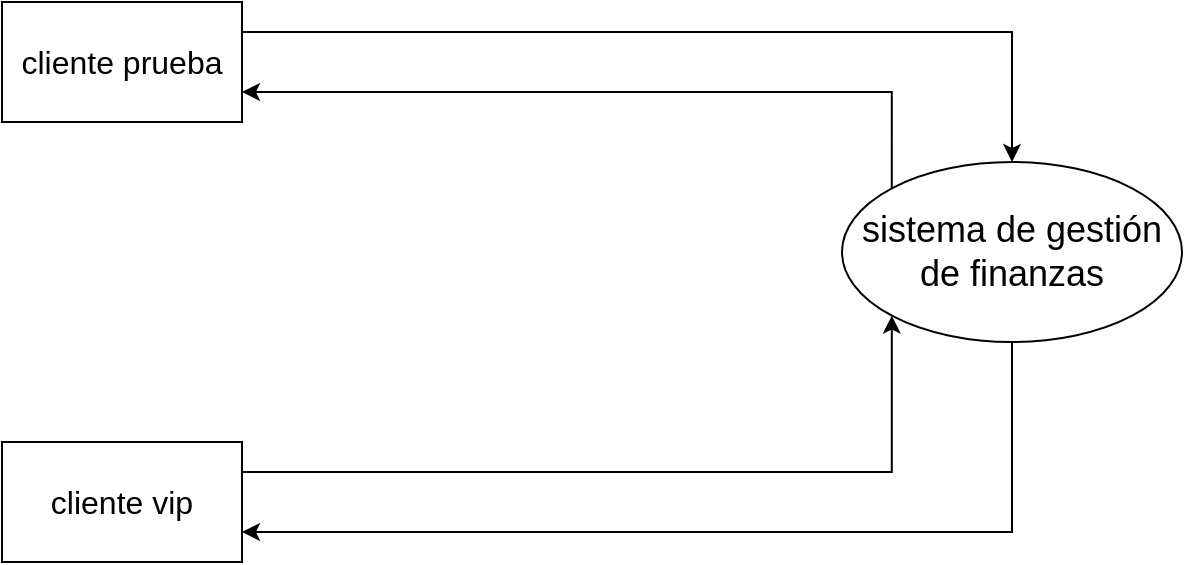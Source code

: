 <mxfile version="21.6.2" type="device" pages="8">
  <diagram name="Contextual" id="6aO5ShzmFqdWV1iut-u1">
    <mxGraphModel dx="1434" dy="796" grid="1" gridSize="10" guides="1" tooltips="1" connect="1" arrows="1" fold="1" page="1" pageScale="1" pageWidth="827" pageHeight="1169" math="0" shadow="0">
      <root>
        <mxCell id="0" />
        <mxCell id="1" parent="0" />
        <mxCell id="M2PHLK7hKL54nKBnCm3j-1" style="edgeStyle=orthogonalEdgeStyle;rounded=0;orthogonalLoop=1;jettySize=auto;html=1;exitX=1;exitY=0.25;exitDx=0;exitDy=0;entryX=0.5;entryY=0;entryDx=0;entryDy=0;" parent="1" source="I9NvBTg1W4nktKlsJl53-1" target="I9NvBTg1W4nktKlsJl53-3" edge="1">
          <mxGeometry relative="1" as="geometry" />
        </mxCell>
        <mxCell id="I9NvBTg1W4nktKlsJl53-1" value="&lt;font size=&quot;3&quot;&gt;cliente prueba&lt;/font&gt;" style="rounded=0;whiteSpace=wrap;html=1;" parent="1" vertex="1">
          <mxGeometry x="40" y="90" width="120" height="60" as="geometry" />
        </mxCell>
        <mxCell id="M2PHLK7hKL54nKBnCm3j-3" style="edgeStyle=orthogonalEdgeStyle;rounded=0;orthogonalLoop=1;jettySize=auto;html=1;exitX=1;exitY=0.25;exitDx=0;exitDy=0;entryX=0;entryY=1;entryDx=0;entryDy=0;" parent="1" source="I9NvBTg1W4nktKlsJl53-2" target="I9NvBTg1W4nktKlsJl53-3" edge="1">
          <mxGeometry relative="1" as="geometry" />
        </mxCell>
        <mxCell id="I9NvBTg1W4nktKlsJl53-2" value="&lt;font size=&quot;3&quot;&gt;cliente vip&lt;/font&gt;" style="rounded=0;whiteSpace=wrap;html=1;" parent="1" vertex="1">
          <mxGeometry x="40" y="310" width="120" height="60" as="geometry" />
        </mxCell>
        <mxCell id="M2PHLK7hKL54nKBnCm3j-2" style="edgeStyle=orthogonalEdgeStyle;rounded=0;orthogonalLoop=1;jettySize=auto;html=1;exitX=0;exitY=0;exitDx=0;exitDy=0;entryX=1;entryY=0.75;entryDx=0;entryDy=0;" parent="1" source="I9NvBTg1W4nktKlsJl53-3" target="I9NvBTg1W4nktKlsJl53-1" edge="1">
          <mxGeometry relative="1" as="geometry">
            <Array as="points">
              <mxPoint x="485" y="135" />
            </Array>
          </mxGeometry>
        </mxCell>
        <mxCell id="I9NvBTg1W4nktKlsJl53-3" value="&lt;font style=&quot;font-size: 18px;&quot;&gt;sistema de gestión de finanzas&lt;/font&gt;" style="ellipse;whiteSpace=wrap;html=1;" parent="1" vertex="1">
          <mxGeometry x="460" y="170" width="170" height="90" as="geometry" />
        </mxCell>
        <mxCell id="I9NvBTg1W4nktKlsJl53-8" value="" style="endArrow=classic;html=1;rounded=0;exitX=0.5;exitY=1;exitDx=0;exitDy=0;entryX=1;entryY=0.75;entryDx=0;entryDy=0;" parent="1" source="I9NvBTg1W4nktKlsJl53-3" target="I9NvBTg1W4nktKlsJl53-2" edge="1">
          <mxGeometry width="50" height="50" relative="1" as="geometry">
            <mxPoint x="390" y="280" as="sourcePoint" />
            <mxPoint x="440" y="230" as="targetPoint" />
            <Array as="points">
              <mxPoint x="545" y="355" />
            </Array>
          </mxGeometry>
        </mxCell>
      </root>
    </mxGraphModel>
  </diagram>
  <diagram id="VyD5dL4a6C2Ei7q94EtZ" name="Nivel 0">
    <mxGraphModel dx="554" dy="328" grid="1" gridSize="10" guides="1" tooltips="1" connect="1" arrows="1" fold="1" page="1" pageScale="1" pageWidth="827" pageHeight="1169" math="0" shadow="0">
      <root>
        <mxCell id="0" />
        <mxCell id="1" parent="0" />
        <mxCell id="sbckC71rCuAO_DGWFnI9-1" style="edgeStyle=orthogonalEdgeStyle;rounded=0;orthogonalLoop=1;jettySize=auto;html=1;exitX=1;exitY=0.75;exitDx=0;exitDy=0;entryX=0;entryY=0.4;entryDx=0;entryDy=0;entryPerimeter=0;" parent="1" source="sbckC71rCuAO_DGWFnI9-2" target="sbckC71rCuAO_DGWFnI9-7" edge="1">
          <mxGeometry relative="1" as="geometry" />
        </mxCell>
        <mxCell id="sbckC71rCuAO_DGWFnI9-2" value="&lt;font style=&quot;font-size: 18px;&quot;&gt;Cliente Prueba&lt;/font&gt;" style="rounded=0;whiteSpace=wrap;html=1;" parent="1" vertex="1">
          <mxGeometry x="10" y="300" width="120" height="50" as="geometry" />
        </mxCell>
        <mxCell id="sbckC71rCuAO_DGWFnI9-3" style="edgeStyle=orthogonalEdgeStyle;rounded=0;orthogonalLoop=1;jettySize=auto;html=1;exitX=1;exitY=0.25;exitDx=0;exitDy=0;entryX=0;entryY=0.75;entryDx=0;entryDy=0;" parent="1" source="sbckC71rCuAO_DGWFnI9-4" target="sbckC71rCuAO_DGWFnI9-7" edge="1">
          <mxGeometry relative="1" as="geometry" />
        </mxCell>
        <mxCell id="sbckC71rCuAO_DGWFnI9-4" value="&lt;font style=&quot;font-size: 18px;&quot;&gt;Cliente Vip&lt;/font&gt;" style="rounded=0;whiteSpace=wrap;html=1;" parent="1" vertex="1">
          <mxGeometry x="10" y="670" width="120" height="40" as="geometry" />
        </mxCell>
        <mxCell id="sbckC71rCuAO_DGWFnI9-5" style="edgeStyle=orthogonalEdgeStyle;rounded=0;orthogonalLoop=1;jettySize=auto;html=1;exitX=0.75;exitY=1;exitDx=0;exitDy=0;" parent="1" source="sbckC71rCuAO_DGWFnI9-7" target="sbckC71rCuAO_DGWFnI9-10" edge="1">
          <mxGeometry relative="1" as="geometry" />
        </mxCell>
        <mxCell id="sbckC71rCuAO_DGWFnI9-6" style="edgeStyle=orthogonalEdgeStyle;rounded=0;orthogonalLoop=1;jettySize=auto;html=1;exitX=0.75;exitY=0;exitDx=0;exitDy=0;entryX=0.25;entryY=1;entryDx=0;entryDy=0;" parent="1" source="sbckC71rCuAO_DGWFnI9-7" target="sbckC71rCuAO_DGWFnI9-14" edge="1">
          <mxGeometry relative="1" as="geometry" />
        </mxCell>
        <mxCell id="sbckC71rCuAO_DGWFnI9-7" value="&lt;font style=&quot;font-size: 18px;&quot;&gt;1&lt;br&gt;Autenticacion&lt;/font&gt;" style="rounded=0;whiteSpace=wrap;html=1;" parent="1" vertex="1">
          <mxGeometry x="250" y="450" width="120" height="60" as="geometry" />
        </mxCell>
        <mxCell id="sbckC71rCuAO_DGWFnI9-8" value="Sistema de Gestion de Financia" style="swimlane;startSize=30;" parent="1" vertex="1">
          <mxGeometry x="220" y="200" width="580" height="580" as="geometry">
            <mxRectangle x="350" y="160" width="50" height="40" as="alternateBounds" />
          </mxGeometry>
        </mxCell>
        <mxCell id="HRp_05Nc40DNu4CVA_v0-3" style="edgeStyle=orthogonalEdgeStyle;rounded=0;orthogonalLoop=1;jettySize=auto;html=1;exitX=1;exitY=0.75;exitDx=0;exitDy=0;" edge="1" parent="sbckC71rCuAO_DGWFnI9-8" source="sbckC71rCuAO_DGWFnI9-10" target="Rzi84KlQj-G5zJfnIoEj-3">
          <mxGeometry relative="1" as="geometry" />
        </mxCell>
        <mxCell id="sbckC71rCuAO_DGWFnI9-10" value="&lt;font size=&quot;3&quot;&gt;3&lt;br&gt;Menu Vip&lt;/font&gt;" style="rounded=0;whiteSpace=wrap;html=1;" parent="sbckC71rCuAO_DGWFnI9-8" vertex="1">
          <mxGeometry x="80" y="500" width="120" height="50" as="geometry" />
        </mxCell>
        <mxCell id="sbckC71rCuAO_DGWFnI9-11" value="&lt;font size=&quot;3&quot;&gt;5&lt;br&gt;Informes Financiero Prueba&lt;/font&gt;" style="rounded=0;whiteSpace=wrap;html=1;" parent="sbckC71rCuAO_DGWFnI9-8" vertex="1">
          <mxGeometry x="194" y="270" width="156" height="60" as="geometry" />
        </mxCell>
        <mxCell id="sbckC71rCuAO_DGWFnI9-12" value="&lt;font style=&quot;font-size: 18px;&quot;&gt;4&lt;br&gt;Interactuar Con Menu Financias Prueba&lt;/font&gt;" style="rounded=0;whiteSpace=wrap;html=1;" parent="sbckC71rCuAO_DGWFnI9-8" vertex="1">
          <mxGeometry x="344" y="120" width="146" height="80" as="geometry" />
        </mxCell>
        <mxCell id="sbckC71rCuAO_DGWFnI9-14" value="&lt;font size=&quot;3&quot;&gt;2&lt;br&gt;Menu Prueba&lt;br&gt;&lt;/font&gt;" style="rounded=0;whiteSpace=wrap;html=1;" parent="sbckC71rCuAO_DGWFnI9-8" vertex="1">
          <mxGeometry x="80" y="110" width="120" height="40" as="geometry" />
        </mxCell>
        <mxCell id="sbckC71rCuAO_DGWFnI9-15" style="edgeStyle=orthogonalEdgeStyle;rounded=0;orthogonalLoop=1;jettySize=auto;html=1;exitX=1;exitY=0.5;exitDx=0;exitDy=0;" parent="sbckC71rCuAO_DGWFnI9-8" source="sbckC71rCuAO_DGWFnI9-14" target="sbckC71rCuAO_DGWFnI9-12" edge="1">
          <mxGeometry relative="1" as="geometry" />
        </mxCell>
        <mxCell id="Rzi84KlQj-G5zJfnIoEj-1" value="6&lt;br&gt;Interactuar con Menu Financias Vip" style="rounded=0;whiteSpace=wrap;html=1;" vertex="1" parent="sbckC71rCuAO_DGWFnI9-8">
          <mxGeometry x="220" y="400" width="120" height="60" as="geometry" />
        </mxCell>
        <mxCell id="Rzi84KlQj-G5zJfnIoEj-3" value="7&lt;br&gt;Informes Financieros Vip" style="rounded=0;whiteSpace=wrap;html=1;" vertex="1" parent="sbckC71rCuAO_DGWFnI9-8">
          <mxGeometry x="390" y="310" width="120" height="60" as="geometry" />
        </mxCell>
        <mxCell id="HRp_05Nc40DNu4CVA_v0-5" value="" style="endArrow=classic;startArrow=classic;html=1;rounded=0;entryX=0.75;entryY=1;entryDx=0;entryDy=0;" edge="1" parent="sbckC71rCuAO_DGWFnI9-8" target="sbckC71rCuAO_DGWFnI9-14">
          <mxGeometry width="50" height="50" relative="1" as="geometry">
            <mxPoint x="190" y="280" as="sourcePoint" />
            <mxPoint x="360" y="310" as="targetPoint" />
            <Array as="points">
              <mxPoint x="170" y="280" />
            </Array>
          </mxGeometry>
        </mxCell>
        <mxCell id="HRp_05Nc40DNu4CVA_v0-6" value="" style="endArrow=classic;startArrow=classic;html=1;rounded=0;exitX=1;exitY=0.25;exitDx=0;exitDy=0;entryX=0.75;entryY=1;entryDx=0;entryDy=0;" edge="1" parent="sbckC71rCuAO_DGWFnI9-8" source="sbckC71rCuAO_DGWFnI9-10" target="Rzi84KlQj-G5zJfnIoEj-1">
          <mxGeometry width="50" height="50" relative="1" as="geometry">
            <mxPoint x="310" y="390" as="sourcePoint" />
            <mxPoint x="360" y="340" as="targetPoint" />
            <Array as="points">
              <mxPoint x="310" y="513" />
            </Array>
          </mxGeometry>
        </mxCell>
        <mxCell id="sbckC71rCuAO_DGWFnI9-17" style="edgeStyle=orthogonalEdgeStyle;rounded=0;orthogonalLoop=1;jettySize=auto;html=1;exitX=0;exitY=0.25;exitDx=0;exitDy=0;entryX=1;entryY=0.25;entryDx=0;entryDy=0;" parent="1" source="sbckC71rCuAO_DGWFnI9-14" target="sbckC71rCuAO_DGWFnI9-2" edge="1">
          <mxGeometry relative="1" as="geometry">
            <Array as="points">
              <mxPoint x="200" y="350" />
              <mxPoint x="200" y="320" />
            </Array>
          </mxGeometry>
        </mxCell>
      </root>
    </mxGraphModel>
  </diagram>
  <diagram id="vCxZzZcwm7O3eCPD5rMW" name="Nivel 1 Menu Prueba">
    <mxGraphModel dx="592" dy="350" grid="1" gridSize="10" guides="1" tooltips="1" connect="1" arrows="1" fold="1" page="1" pageScale="1" pageWidth="827" pageHeight="1169" math="0" shadow="0">
      <root>
        <mxCell id="0" />
        <mxCell id="1" parent="0" />
        <mxCell id="AH1Nb0Yk1oe5IlmbxKM7-1" style="edgeStyle=orthogonalEdgeStyle;rounded=0;orthogonalLoop=1;jettySize=auto;html=1;exitX=0;exitY=0.25;exitDx=0;exitDy=0;entryX=1.033;entryY=0.65;entryDx=0;entryDy=0;entryPerimeter=0;" parent="1" source="AH1Nb0Yk1oe5IlmbxKM7-2" target="AH1Nb0Yk1oe5IlmbxKM7-8" edge="1">
          <mxGeometry relative="1" as="geometry" />
        </mxCell>
        <mxCell id="AH1Nb0Yk1oe5IlmbxKM7-2" value="Menu Prueba" style="swimlane;whiteSpace=wrap;html=1;startSize=23;" parent="1" vertex="1">
          <mxGeometry x="300" y="170" width="270" height="170" as="geometry" />
        </mxCell>
        <mxCell id="AH1Nb0Yk1oe5IlmbxKM7-3" style="edgeStyle=orthogonalEdgeStyle;rounded=0;orthogonalLoop=1;jettySize=auto;html=1;exitX=1;exitY=0.5;exitDx=0;exitDy=0;entryX=0.328;entryY=0.022;entryDx=0;entryDy=0;entryPerimeter=0;" parent="AH1Nb0Yk1oe5IlmbxKM7-2" source="AH1Nb0Yk1oe5IlmbxKM7-4" target="AH1Nb0Yk1oe5IlmbxKM7-5" edge="1">
          <mxGeometry relative="1" as="geometry" />
        </mxCell>
        <mxCell id="AH1Nb0Yk1oe5IlmbxKM7-4" value="2.1&lt;br&gt;Ingresa tus Financias" style="rounded=0;whiteSpace=wrap;html=1;" parent="AH1Nb0Yk1oe5IlmbxKM7-2" vertex="1">
          <mxGeometry x="10" y="30" width="120" height="40" as="geometry" />
        </mxCell>
        <mxCell id="AH1Nb0Yk1oe5IlmbxKM7-5" value="2.2&lt;br&gt;Ver tus Datos Financieros" style="rounded=0;whiteSpace=wrap;html=1;" parent="AH1Nb0Yk1oe5IlmbxKM7-2" vertex="1">
          <mxGeometry x="100" y="100" width="150" height="40" as="geometry" />
        </mxCell>
        <mxCell id="AH1Nb0Yk1oe5IlmbxKM7-6" style="edgeStyle=orthogonalEdgeStyle;rounded=0;orthogonalLoop=1;jettySize=auto;html=1;exitX=0;exitY=0.5;exitDx=0;exitDy=0;entryX=0;entryY=1;entryDx=0;entryDy=0;" parent="AH1Nb0Yk1oe5IlmbxKM7-2" source="AH1Nb0Yk1oe5IlmbxKM7-2" target="AH1Nb0Yk1oe5IlmbxKM7-4" edge="1">
          <mxGeometry relative="1" as="geometry" />
        </mxCell>
        <mxCell id="AH1Nb0Yk1oe5IlmbxKM7-7" style="edgeStyle=orthogonalEdgeStyle;rounded=0;orthogonalLoop=1;jettySize=auto;html=1;exitX=0.75;exitY=0;exitDx=0;exitDy=0;entryX=0;entryY=0.5;entryDx=0;entryDy=0;" parent="1" source="AH1Nb0Yk1oe5IlmbxKM7-8" target="AH1Nb0Yk1oe5IlmbxKM7-12" edge="1">
          <mxGeometry relative="1" as="geometry" />
        </mxCell>
        <mxCell id="AH1Nb0Yk1oe5IlmbxKM7-8" value="Cliente Prueba" style="rounded=0;whiteSpace=wrap;html=1;" parent="1" vertex="1">
          <mxGeometry x="120" y="200" width="120" height="20" as="geometry" />
        </mxCell>
        <mxCell id="AH1Nb0Yk1oe5IlmbxKM7-11" style="edgeStyle=orthogonalEdgeStyle;rounded=0;orthogonalLoop=1;jettySize=auto;html=1;exitX=0.75;exitY=1;exitDx=0;exitDy=0;entryX=0.159;entryY=-0.013;entryDx=0;entryDy=0;entryPerimeter=0;" parent="1" source="AH1Nb0Yk1oe5IlmbxKM7-12" target="AH1Nb0Yk1oe5IlmbxKM7-2" edge="1">
          <mxGeometry relative="1" as="geometry" />
        </mxCell>
        <mxCell id="AH1Nb0Yk1oe5IlmbxKM7-12" value="1&lt;br&gt;Autenticacion" style="rounded=0;whiteSpace=wrap;html=1;" parent="1" vertex="1">
          <mxGeometry x="250" y="110" width="120" height="30" as="geometry" />
        </mxCell>
        <mxCell id="AH1Nb0Yk1oe5IlmbxKM7-13" value="4&lt;br&gt;Interactuar con Menu Finanzas Prueba" style="rounded=0;whiteSpace=wrap;html=1;" parent="1" vertex="1">
          <mxGeometry x="630" y="170" width="120" height="60" as="geometry" />
        </mxCell>
        <mxCell id="AH1Nb0Yk1oe5IlmbxKM7-14" value="5&lt;br&gt;Informe Financiero Prueba" style="rounded=0;whiteSpace=wrap;html=1;" parent="1" vertex="1">
          <mxGeometry x="620" y="320" width="120" height="60" as="geometry" />
        </mxCell>
        <mxCell id="AH1Nb0Yk1oe5IlmbxKM7-15" style="edgeStyle=orthogonalEdgeStyle;rounded=0;orthogonalLoop=1;jettySize=auto;html=1;exitX=1;exitY=0.75;exitDx=0;exitDy=0;entryX=0.5;entryY=0;entryDx=0;entryDy=0;" parent="1" source="AH1Nb0Yk1oe5IlmbxKM7-5" target="AH1Nb0Yk1oe5IlmbxKM7-14" edge="1">
          <mxGeometry relative="1" as="geometry" />
        </mxCell>
        <mxCell id="AH1Nb0Yk1oe5IlmbxKM7-16" style="edgeStyle=orthogonalEdgeStyle;rounded=0;orthogonalLoop=1;jettySize=auto;html=1;exitX=1;exitY=0.25;exitDx=0;exitDy=0;" parent="1" source="AH1Nb0Yk1oe5IlmbxKM7-4" edge="1">
          <mxGeometry relative="1" as="geometry">
            <mxPoint x="630" y="210" as="targetPoint" />
          </mxGeometry>
        </mxCell>
      </root>
    </mxGraphModel>
  </diagram>
  <diagram id="pYfcgT72z6-pBsgClsF-" name="Nivel 1 Menu Vip">
    <mxGraphModel dx="859" dy="508" grid="1" gridSize="10" guides="1" tooltips="1" connect="1" arrows="1" fold="1" page="1" pageScale="1" pageWidth="827" pageHeight="1169" math="0" shadow="0">
      <root>
        <mxCell id="0" />
        <mxCell id="1" parent="0" />
        <mxCell id="QncermeK1y-TTVHY89n2-3" style="edgeStyle=orthogonalEdgeStyle;rounded=0;orthogonalLoop=1;jettySize=auto;html=1;exitX=0;exitY=0.25;exitDx=0;exitDy=0;entryX=0;entryY=0.5;entryDx=0;entryDy=0;" parent="1" source="QncermeK1y-TTVHY89n2-4" target="QncermeK1y-TTVHY89n2-12" edge="1">
          <mxGeometry relative="1" as="geometry" />
        </mxCell>
        <mxCell id="QncermeK1y-TTVHY89n2-4" value="Cliente Vip" style="rounded=0;whiteSpace=wrap;html=1;" parent="1" vertex="1">
          <mxGeometry x="40" y="610" width="110" height="20" as="geometry" />
        </mxCell>
        <mxCell id="QncermeK1y-TTVHY89n2-5" style="edgeStyle=orthogonalEdgeStyle;rounded=0;orthogonalLoop=1;jettySize=auto;html=1;exitX=0;exitY=0.75;exitDx=0;exitDy=0;" parent="1" source="QncermeK1y-TTVHY89n2-6" edge="1">
          <mxGeometry relative="1" as="geometry">
            <mxPoint x="150" y="620" as="targetPoint" />
          </mxGeometry>
        </mxCell>
        <mxCell id="QncermeK1y-TTVHY89n2-6" value="Menu Vip" style="swimlane;whiteSpace=wrap;html=1;" parent="1" vertex="1">
          <mxGeometry x="190" y="495" width="320" height="180" as="geometry" />
        </mxCell>
        <mxCell id="QncermeK1y-TTVHY89n2-7" value="3.2&lt;br&gt;Ver Datos Financieros AVANZADOS" style="rounded=0;whiteSpace=wrap;html=1;" parent="QncermeK1y-TTVHY89n2-6" vertex="1">
          <mxGeometry x="170" y="110" width="130" height="60" as="geometry" />
        </mxCell>
        <mxCell id="QncermeK1y-TTVHY89n2-8" style="edgeStyle=orthogonalEdgeStyle;rounded=0;orthogonalLoop=1;jettySize=auto;html=1;exitX=1;exitY=0.5;exitDx=0;exitDy=0;entryX=0;entryY=0.25;entryDx=0;entryDy=0;" parent="QncermeK1y-TTVHY89n2-6" source="QncermeK1y-TTVHY89n2-9" target="QncermeK1y-TTVHY89n2-7" edge="1">
          <mxGeometry relative="1" as="geometry" />
        </mxCell>
        <mxCell id="QncermeK1y-TTVHY89n2-9" value="3.1&lt;br&gt;Ingresar tus Datos Financieros mas Detallado" style="rounded=0;whiteSpace=wrap;html=1;" parent="QncermeK1y-TTVHY89n2-6" vertex="1">
          <mxGeometry x="20" y="30" width="120" height="60" as="geometry" />
        </mxCell>
        <mxCell id="QncermeK1y-TTVHY89n2-10" style="edgeStyle=orthogonalEdgeStyle;rounded=0;orthogonalLoop=1;jettySize=auto;html=1;exitX=0;exitY=0.25;exitDx=0;exitDy=0;entryX=0;entryY=0.25;entryDx=0;entryDy=0;" parent="QncermeK1y-TTVHY89n2-6" source="QncermeK1y-TTVHY89n2-6" target="QncermeK1y-TTVHY89n2-9" edge="1">
          <mxGeometry relative="1" as="geometry" />
        </mxCell>
        <mxCell id="QncermeK1y-TTVHY89n2-11" style="edgeStyle=orthogonalEdgeStyle;rounded=0;orthogonalLoop=1;jettySize=auto;html=1;exitX=1;exitY=0.75;exitDx=0;exitDy=0;entryX=0.356;entryY=0.01;entryDx=0;entryDy=0;entryPerimeter=0;" parent="1" source="QncermeK1y-TTVHY89n2-12" target="QncermeK1y-TTVHY89n2-6" edge="1">
          <mxGeometry relative="1" as="geometry" />
        </mxCell>
        <mxCell id="QncermeK1y-TTVHY89n2-12" value="1&lt;br&gt;autenticacion" style="rounded=0;whiteSpace=wrap;html=1;" parent="1" vertex="1">
          <mxGeometry x="130" y="420" width="120" height="30" as="geometry" />
        </mxCell>
        <mxCell id="QncermeK1y-TTVHY89n2-13" value="6&lt;br&gt;interactuar con menu financias vip" style="rounded=0;whiteSpace=wrap;html=1;" parent="1" vertex="1">
          <mxGeometry x="550" y="450" width="110" height="50" as="geometry" />
        </mxCell>
        <mxCell id="QncermeK1y-TTVHY89n2-14" value="7&lt;br&gt;informe financiero vip" style="rounded=0;whiteSpace=wrap;html=1;" parent="1" vertex="1">
          <mxGeometry x="570" y="560" width="100" height="50" as="geometry" />
        </mxCell>
        <mxCell id="QncermeK1y-TTVHY89n2-15" style="edgeStyle=orthogonalEdgeStyle;rounded=0;orthogonalLoop=1;jettySize=auto;html=1;exitX=1;exitY=0.25;exitDx=0;exitDy=0;entryX=0.25;entryY=1;entryDx=0;entryDy=0;" parent="1" source="QncermeK1y-TTVHY89n2-9" target="QncermeK1y-TTVHY89n2-13" edge="1">
          <mxGeometry relative="1" as="geometry" />
        </mxCell>
        <mxCell id="QncermeK1y-TTVHY89n2-16" style="edgeStyle=orthogonalEdgeStyle;rounded=0;orthogonalLoop=1;jettySize=auto;html=1;exitX=1;exitY=0.5;exitDx=0;exitDy=0;entryX=0.5;entryY=1;entryDx=0;entryDy=0;" parent="1" source="QncermeK1y-TTVHY89n2-7" target="QncermeK1y-TTVHY89n2-14" edge="1">
          <mxGeometry relative="1" as="geometry" />
        </mxCell>
      </root>
    </mxGraphModel>
  </diagram>
  <diagram id="hkyPFrBz7w7l2lDFgfLT" name="Nivel 1 Interactuar con Menu Financias Prueba">
    <mxGraphModel dx="859" dy="508" grid="1" gridSize="10" guides="1" tooltips="1" connect="1" arrows="1" fold="1" page="1" pageScale="1" pageWidth="827" pageHeight="1169" math="0" shadow="0">
      <root>
        <mxCell id="0" />
        <mxCell id="1" parent="0" />
        <mxCell id="z1rMefFHQP832s2CJt1W-3" style="edgeStyle=orthogonalEdgeStyle;rounded=0;orthogonalLoop=1;jettySize=auto;html=1;exitX=0.5;exitY=0;exitDx=0;exitDy=0;entryX=0.195;entryY=1.126;entryDx=0;entryDy=0;entryPerimeter=0;" parent="1" source="z1rMefFHQP832s2CJt1W-4" target="z1rMefFHQP832s2CJt1W-9" edge="1">
          <mxGeometry relative="1" as="geometry" />
        </mxCell>
        <mxCell id="z1rMefFHQP832s2CJt1W-4" value="Cliente Prueba" style="rounded=0;whiteSpace=wrap;html=1;" parent="1" vertex="1">
          <mxGeometry x="20" y="572" width="100" height="25" as="geometry" />
        </mxCell>
        <mxCell id="z1rMefFHQP832s2CJt1W-6" value="&lt;span style=&quot;font-weight: 400;&quot;&gt;Interactuar con Menu Financias Prueba&lt;/span&gt;" style="swimlane;whiteSpace=wrap;html=1;" parent="1" vertex="1">
          <mxGeometry x="190" y="550" width="320" height="200" as="geometry" />
        </mxCell>
        <mxCell id="JAr05mWtJ7C2xB2lxNpb-1" style="edgeStyle=orthogonalEdgeStyle;rounded=0;orthogonalLoop=1;jettySize=auto;html=1;exitX=1;exitY=0.5;exitDx=0;exitDy=0;entryX=0.5;entryY=0;entryDx=0;entryDy=0;" edge="1" parent="z1rMefFHQP832s2CJt1W-6" source="zLfgwtrImx28CXgOFLpw-1" target="zLfgwtrImx28CXgOFLpw-3">
          <mxGeometry relative="1" as="geometry" />
        </mxCell>
        <mxCell id="zLfgwtrImx28CXgOFLpw-1" value="5.1&lt;br&gt;&lt;span style=&quot;color: rgb(240, 240, 240); font-family: Helvetica; font-size: 12px; font-style: normal; font-variant-ligatures: normal; font-variant-caps: normal; font-weight: 400; letter-spacing: normal; orphans: 2; text-align: center; text-indent: 0px; text-transform: none; widows: 2; word-spacing: 0px; -webkit-text-stroke-width: 0px; background-color: rgb(42, 37, 47); text-decoration-thickness: initial; text-decoration-style: initial; text-decoration-color: initial; float: none; display: inline !important;&quot;&gt;Añade Ingresos&lt;/span&gt;" style="rounded=0;whiteSpace=wrap;html=1;" vertex="1" parent="z1rMefFHQP832s2CJt1W-6">
          <mxGeometry x="10" y="35" width="100" height="40" as="geometry" />
        </mxCell>
        <mxCell id="JAr05mWtJ7C2xB2lxNpb-2" style="edgeStyle=orthogonalEdgeStyle;rounded=0;orthogonalLoop=1;jettySize=auto;html=1;exitX=1;exitY=0.5;exitDx=0;exitDy=0;entryX=0.5;entryY=1;entryDx=0;entryDy=0;" edge="1" parent="z1rMefFHQP832s2CJt1W-6" source="zLfgwtrImx28CXgOFLpw-2" target="zLfgwtrImx28CXgOFLpw-3">
          <mxGeometry relative="1" as="geometry" />
        </mxCell>
        <mxCell id="zLfgwtrImx28CXgOFLpw-2" value="5.2&lt;br&gt;Añade Ingreso" style="rounded=0;whiteSpace=wrap;html=1;" vertex="1" parent="z1rMefFHQP832s2CJt1W-6">
          <mxGeometry x="10" y="130" width="100" height="40" as="geometry" />
        </mxCell>
        <mxCell id="zLfgwtrImx28CXgOFLpw-3" value="5.3&lt;br&gt;Ver Informe Financiero&amp;nbsp;&lt;br&gt;BASICO" style="rounded=0;whiteSpace=wrap;html=1;" vertex="1" parent="z1rMefFHQP832s2CJt1W-6">
          <mxGeometry x="170" y="60" width="120" height="60" as="geometry" />
        </mxCell>
        <mxCell id="0Ua9UmWFr5amdgi4KrRd-1" style="edgeStyle=orthogonalEdgeStyle;rounded=0;orthogonalLoop=1;jettySize=auto;html=1;exitX=1;exitY=0.5;exitDx=0;exitDy=0;entryX=0.25;entryY=1;entryDx=0;entryDy=0;" parent="1" source="z1rMefFHQP832s2CJt1W-9" target="z1rMefFHQP832s2CJt1W-21" edge="1">
          <mxGeometry relative="1" as="geometry" />
        </mxCell>
        <mxCell id="z1rMefFHQP832s2CJt1W-9" value="1&lt;br&gt;Autenticacion" style="rounded=0;whiteSpace=wrap;html=1;" parent="1" vertex="1">
          <mxGeometry x="100" y="470" width="100" height="30" as="geometry" />
        </mxCell>
        <mxCell id="z1rMefFHQP832s2CJt1W-17" value="5&lt;br&gt;Informe Financias Prueba" style="rounded=0;whiteSpace=wrap;html=1;" parent="1" vertex="1">
          <mxGeometry x="490" y="470" width="100" height="40" as="geometry" />
        </mxCell>
        <mxCell id="0Ua9UmWFr5amdgi4KrRd-2" style="edgeStyle=orthogonalEdgeStyle;rounded=0;orthogonalLoop=1;jettySize=auto;html=1;exitX=0;exitY=0.25;exitDx=0;exitDy=0;entryX=0.25;entryY=0;entryDx=0;entryDy=0;" parent="1" source="z1rMefFHQP832s2CJt1W-21" target="z1rMefFHQP832s2CJt1W-4" edge="1">
          <mxGeometry relative="1" as="geometry" />
        </mxCell>
        <mxCell id="0Ua9UmWFr5amdgi4KrRd-3" style="edgeStyle=orthogonalEdgeStyle;rounded=0;orthogonalLoop=1;jettySize=auto;html=1;exitX=0.5;exitY=1;exitDx=0;exitDy=0;entryX=0.409;entryY=0;entryDx=0;entryDy=0;entryPerimeter=0;" parent="1" source="z1rMefFHQP832s2CJt1W-21" target="z1rMefFHQP832s2CJt1W-6" edge="1">
          <mxGeometry relative="1" as="geometry" />
        </mxCell>
        <mxCell id="0Ua9UmWFr5amdgi4KrRd-4" style="edgeStyle=orthogonalEdgeStyle;rounded=0;orthogonalLoop=1;jettySize=auto;html=1;exitX=1;exitY=0.5;exitDx=0;exitDy=0;entryX=0.25;entryY=0;entryDx=0;entryDy=0;" parent="1" source="z1rMefFHQP832s2CJt1W-21" target="z1rMefFHQP832s2CJt1W-17" edge="1">
          <mxGeometry relative="1" as="geometry" />
        </mxCell>
        <mxCell id="z1rMefFHQP832s2CJt1W-21" value="2&lt;br&gt;Menu Prueba" style="rounded=0;whiteSpace=wrap;html=1;" parent="1" vertex="1">
          <mxGeometry x="270" y="410" width="100" height="30" as="geometry" />
        </mxCell>
        <mxCell id="JAr05mWtJ7C2xB2lxNpb-3" style="edgeStyle=orthogonalEdgeStyle;rounded=0;orthogonalLoop=1;jettySize=auto;html=1;exitX=1;exitY=0.5;exitDx=0;exitDy=0;entryX=0.62;entryY=1.075;entryDx=0;entryDy=0;entryPerimeter=0;" edge="1" parent="1" source="zLfgwtrImx28CXgOFLpw-3" target="z1rMefFHQP832s2CJt1W-17">
          <mxGeometry relative="1" as="geometry" />
        </mxCell>
      </root>
    </mxGraphModel>
  </diagram>
  <diagram id="1kATkHfRTrTqRrPnm3jX" name="Nivel 1 interactuar con menu financias vip">
    <mxGraphModel dx="859" dy="508" grid="1" gridSize="10" guides="1" tooltips="1" connect="1" arrows="1" fold="1" page="1" pageScale="1" pageWidth="827" pageHeight="1169" math="0" shadow="0">
      <root>
        <mxCell id="0" />
        <mxCell id="1" parent="0" />
        <mxCell id="NjxmHhe7hmZxzo3zn9UJ-1" style="edgeStyle=orthogonalEdgeStyle;rounded=0;orthogonalLoop=1;jettySize=auto;html=1;exitX=0.5;exitY=0;exitDx=0;exitDy=0;entryX=0.195;entryY=1.126;entryDx=0;entryDy=0;entryPerimeter=0;" parent="1" source="NjxmHhe7hmZxzo3zn9UJ-2" target="NjxmHhe7hmZxzo3zn9UJ-6" edge="1">
          <mxGeometry relative="1" as="geometry" />
        </mxCell>
        <mxCell id="NjxmHhe7hmZxzo3zn9UJ-2" value="cliente vip" style="rounded=0;whiteSpace=wrap;html=1;" parent="1" vertex="1">
          <mxGeometry x="20" y="572" width="100" height="25" as="geometry" />
        </mxCell>
        <mxCell id="NjxmHhe7hmZxzo3zn9UJ-3" value="&lt;span style=&quot;font-weight: 400;&quot;&gt;interactuar con menu financias vip&lt;/span&gt;" style="swimlane;whiteSpace=wrap;html=1;" parent="1" vertex="1">
          <mxGeometry x="200" y="540" width="360" height="220" as="geometry" />
        </mxCell>
        <mxCell id="dWb4_ZXVhLEddZxJiSw8-14" style="edgeStyle=orthogonalEdgeStyle;rounded=0;orthogonalLoop=1;jettySize=auto;html=1;exitX=1;exitY=0.25;exitDx=0;exitDy=0;" edge="1" parent="NjxmHhe7hmZxzo3zn9UJ-3" source="dWb4_ZXVhLEddZxJiSw8-3" target="dWb4_ZXVhLEddZxJiSw8-8">
          <mxGeometry relative="1" as="geometry" />
        </mxCell>
        <mxCell id="dWb4_ZXVhLEddZxJiSw8-3" value="6.1&lt;br&gt;Realizar Presupuesto" style="rounded=0;whiteSpace=wrap;html=1;" vertex="1" parent="NjxmHhe7hmZxzo3zn9UJ-3">
          <mxGeometry x="10" y="30" width="110" height="42.5" as="geometry" />
        </mxCell>
        <mxCell id="dWb4_ZXVhLEddZxJiSw8-12" style="edgeStyle=orthogonalEdgeStyle;rounded=0;orthogonalLoop=1;jettySize=auto;html=1;exitX=1;exitY=0.25;exitDx=0;exitDy=0;entryX=0;entryY=1;entryDx=0;entryDy=0;" edge="1" parent="NjxmHhe7hmZxzo3zn9UJ-3" source="dWb4_ZXVhLEddZxJiSw8-4" target="dWb4_ZXVhLEddZxJiSw8-8">
          <mxGeometry relative="1" as="geometry">
            <Array as="points">
              <mxPoint x="200" y="180" />
              <mxPoint x="200" y="95" />
            </Array>
          </mxGeometry>
        </mxCell>
        <mxCell id="dWb4_ZXVhLEddZxJiSw8-4" value="&lt;span style=&quot;color: rgb(240, 240, 240); font-family: Helvetica; font-size: 12px; font-style: normal; font-variant-ligatures: normal; font-variant-caps: normal; font-weight: 400; letter-spacing: normal; orphans: 2; text-align: center; text-indent: 0px; text-transform: none; widows: 2; word-spacing: 0px; -webkit-text-stroke-width: 0px; background-color: rgb(42, 37, 47); text-decoration-thickness: initial; text-decoration-style: initial; text-decoration-color: initial; float: none; display: inline !important;&quot;&gt;6.2&lt;/span&gt;&lt;br style=&quot;border-color: rgb(0, 0, 0); color: rgb(240, 240, 240); font-family: Helvetica; font-size: 12px; font-style: normal; font-variant-ligatures: normal; font-variant-caps: normal; font-weight: 400; letter-spacing: normal; orphans: 2; text-align: center; text-indent: 0px; text-transform: none; widows: 2; word-spacing: 0px; -webkit-text-stroke-width: 0px; background-color: rgb(42, 37, 47); text-decoration-thickness: initial; text-decoration-style: initial; text-decoration-color: initial;&quot;&gt;&lt;span style=&quot;color: rgb(240, 240, 240); font-family: Helvetica; font-size: 12px; font-style: normal; font-variant-ligatures: normal; font-variant-caps: normal; font-weight: 400; letter-spacing: normal; orphans: 2; text-align: center; text-indent: 0px; text-transform: none; widows: 2; word-spacing: 0px; -webkit-text-stroke-width: 0px; background-color: rgb(42, 37, 47); text-decoration-thickness: initial; text-decoration-style: initial; text-decoration-color: initial; float: none; display: inline !important;&quot;&gt;Realizar Planificado&lt;/span&gt;" style="rounded=0;whiteSpace=wrap;html=1;" vertex="1" parent="NjxmHhe7hmZxzo3zn9UJ-3">
          <mxGeometry x="10" y="170" width="110" height="40" as="geometry" />
        </mxCell>
        <mxCell id="dWb4_ZXVhLEddZxJiSw8-10" style="edgeStyle=orthogonalEdgeStyle;rounded=0;orthogonalLoop=1;jettySize=auto;html=1;exitX=1;exitY=0.5;exitDx=0;exitDy=0;entryX=0;entryY=0.75;entryDx=0;entryDy=0;" edge="1" parent="NjxmHhe7hmZxzo3zn9UJ-3" source="dWb4_ZXVhLEddZxJiSw8-5" target="dWb4_ZXVhLEddZxJiSw8-8">
          <mxGeometry relative="1" as="geometry" />
        </mxCell>
        <mxCell id="dWb4_ZXVhLEddZxJiSw8-5" value="&lt;span style=&quot;color: rgb(240, 240, 240); font-family: Helvetica; font-size: 12px; font-style: normal; font-variant-ligatures: normal; font-variant-caps: normal; font-weight: 400; letter-spacing: normal; orphans: 2; text-align: center; text-indent: 0px; text-transform: none; widows: 2; word-spacing: 0px; -webkit-text-stroke-width: 0px; background-color: rgb(42, 37, 47); text-decoration-thickness: initial; text-decoration-style: initial; text-decoration-color: initial; float: none; display: inline !important;&quot;&gt;6.3&lt;/span&gt;&lt;br style=&quot;border-color: rgb(0, 0, 0); color: rgb(240, 240, 240); font-family: Helvetica; font-size: 12px; font-style: normal; font-variant-ligatures: normal; font-variant-caps: normal; font-weight: 400; letter-spacing: normal; orphans: 2; text-align: center; text-indent: 0px; text-transform: none; widows: 2; word-spacing: 0px; -webkit-text-stroke-width: 0px; background-color: rgb(42, 37, 47); text-decoration-thickness: initial; text-decoration-style: initial; text-decoration-color: initial;&quot;&gt;&lt;span style=&quot;color: rgb(240, 240, 240); font-family: Helvetica; font-size: 12px; font-style: normal; font-variant-ligatures: normal; font-variant-caps: normal; font-weight: 400; letter-spacing: normal; orphans: 2; text-align: center; text-indent: 0px; text-transform: none; widows: 2; word-spacing: 0px; -webkit-text-stroke-width: 0px; background-color: rgb(42, 37, 47); text-decoration-thickness: initial; text-decoration-style: initial; text-decoration-color: initial; float: none; display: inline !important;&quot;&gt;Añade Ingreso&lt;/span&gt;" style="rounded=0;whiteSpace=wrap;html=1;" vertex="1" parent="NjxmHhe7hmZxzo3zn9UJ-3">
          <mxGeometry x="20" y="95" width="100" height="40" as="geometry" />
        </mxCell>
        <mxCell id="dWb4_ZXVhLEddZxJiSw8-13" style="edgeStyle=orthogonalEdgeStyle;rounded=0;orthogonalLoop=1;jettySize=auto;html=1;exitX=0.75;exitY=0;exitDx=0;exitDy=0;" edge="1" parent="NjxmHhe7hmZxzo3zn9UJ-3" source="dWb4_ZXVhLEddZxJiSw8-7" target="dWb4_ZXVhLEddZxJiSw8-8">
          <mxGeometry relative="1" as="geometry" />
        </mxCell>
        <mxCell id="dWb4_ZXVhLEddZxJiSw8-7" value="&lt;span style=&quot;color: rgb(240, 240, 240); font-family: Helvetica; font-size: 12px; font-style: normal; font-variant-ligatures: normal; font-variant-caps: normal; font-weight: 400; letter-spacing: normal; orphans: 2; text-align: center; text-indent: 0px; text-transform: none; widows: 2; word-spacing: 0px; -webkit-text-stroke-width: 0px; background-color: rgb(42, 37, 47); text-decoration-thickness: initial; text-decoration-style: initial; text-decoration-color: initial; float: none; display: inline !important;&quot;&gt;6.4&lt;/span&gt;&lt;br style=&quot;border-color: rgb(0, 0, 0); color: rgb(240, 240, 240); font-family: Helvetica; font-size: 12px; font-style: normal; font-variant-ligatures: normal; font-variant-caps: normal; font-weight: 400; letter-spacing: normal; orphans: 2; text-align: center; text-indent: 0px; text-transform: none; widows: 2; word-spacing: 0px; -webkit-text-stroke-width: 0px; background-color: rgb(42, 37, 47); text-decoration-thickness: initial; text-decoration-style: initial; text-decoration-color: initial;&quot;&gt;&lt;span style=&quot;color: rgb(240, 240, 240); font-family: Helvetica; font-size: 12px; font-style: normal; font-variant-ligatures: normal; font-variant-caps: normal; font-weight: 400; letter-spacing: normal; orphans: 2; text-align: center; text-indent: 0px; text-transform: none; widows: 2; word-spacing: 0px; -webkit-text-stroke-width: 0px; background-color: rgb(42, 37, 47); text-decoration-thickness: initial; text-decoration-style: initial; text-decoration-color: initial; float: none; display: inline !important;&quot;&gt;Añade Egreso&lt;/span&gt;" style="rounded=0;whiteSpace=wrap;html=1;" vertex="1" parent="NjxmHhe7hmZxzo3zn9UJ-3">
          <mxGeometry x="230" y="175" width="100" height="35" as="geometry" />
        </mxCell>
        <mxCell id="dWb4_ZXVhLEddZxJiSw8-8" value="&lt;span style=&quot;color: rgb(240, 240, 240); font-family: Helvetica; font-size: 12px; font-style: normal; font-variant-ligatures: normal; font-variant-caps: normal; font-weight: 400; letter-spacing: normal; orphans: 2; text-align: center; text-indent: 0px; text-transform: none; widows: 2; word-spacing: 0px; -webkit-text-stroke-width: 0px; background-color: rgb(42, 37, 47); text-decoration-thickness: initial; text-decoration-style: initial; text-decoration-color: initial; float: none; display: inline !important;&quot;&gt;6.5&lt;/span&gt;&lt;br style=&quot;border-color: rgb(0, 0, 0); color: rgb(240, 240, 240); font-family: Helvetica; font-size: 12px; font-style: normal; font-variant-ligatures: normal; font-variant-caps: normal; font-weight: 400; letter-spacing: normal; orphans: 2; text-align: center; text-indent: 0px; text-transform: none; widows: 2; word-spacing: 0px; -webkit-text-stroke-width: 0px; background-color: rgb(42, 37, 47); text-decoration-thickness: initial; text-decoration-style: initial; text-decoration-color: initial;&quot;&gt;&lt;span style=&quot;color: rgb(240, 240, 240); font-family: Helvetica; font-size: 12px; font-style: normal; font-variant-ligatures: normal; font-variant-caps: normal; font-weight: 400; letter-spacing: normal; orphans: 2; text-align: center; text-indent: 0px; text-transform: none; widows: 2; word-spacing: 0px; -webkit-text-stroke-width: 0px; background-color: rgb(42, 37, 47); text-decoration-thickness: initial; text-decoration-style: initial; text-decoration-color: initial; float: none; display: inline !important;&quot;&gt;Ver Informe Financiero AVANZADO&lt;/span&gt;" style="rounded=0;whiteSpace=wrap;html=1;" vertex="1" parent="NjxmHhe7hmZxzo3zn9UJ-3">
          <mxGeometry x="230" y="35" width="120" height="60" as="geometry" />
        </mxCell>
        <mxCell id="NjxmHhe7hmZxzo3zn9UJ-5" style="edgeStyle=orthogonalEdgeStyle;rounded=0;orthogonalLoop=1;jettySize=auto;html=1;exitX=1;exitY=0.5;exitDx=0;exitDy=0;entryX=0.25;entryY=1;entryDx=0;entryDy=0;" parent="1" source="NjxmHhe7hmZxzo3zn9UJ-6" target="NjxmHhe7hmZxzo3zn9UJ-11" edge="1">
          <mxGeometry relative="1" as="geometry" />
        </mxCell>
        <mxCell id="NjxmHhe7hmZxzo3zn9UJ-6" value="1&lt;br&gt;autenticacion" style="rounded=0;whiteSpace=wrap;html=1;" parent="1" vertex="1">
          <mxGeometry x="100" y="470" width="100" height="30" as="geometry" />
        </mxCell>
        <mxCell id="NjxmHhe7hmZxzo3zn9UJ-7" value="7&lt;br&gt;informe financias vip" style="rounded=0;whiteSpace=wrap;html=1;" parent="1" vertex="1">
          <mxGeometry x="490" y="460" width="100" height="50" as="geometry" />
        </mxCell>
        <mxCell id="NjxmHhe7hmZxzo3zn9UJ-8" style="edgeStyle=orthogonalEdgeStyle;rounded=0;orthogonalLoop=1;jettySize=auto;html=1;exitX=0;exitY=0.25;exitDx=0;exitDy=0;entryX=0.25;entryY=0;entryDx=0;entryDy=0;" parent="1" source="NjxmHhe7hmZxzo3zn9UJ-11" target="NjxmHhe7hmZxzo3zn9UJ-2" edge="1">
          <mxGeometry relative="1" as="geometry" />
        </mxCell>
        <mxCell id="NjxmHhe7hmZxzo3zn9UJ-9" style="edgeStyle=orthogonalEdgeStyle;rounded=0;orthogonalLoop=1;jettySize=auto;html=1;exitX=0.5;exitY=1;exitDx=0;exitDy=0;entryX=0.409;entryY=0;entryDx=0;entryDy=0;entryPerimeter=0;" parent="1" source="NjxmHhe7hmZxzo3zn9UJ-11" target="NjxmHhe7hmZxzo3zn9UJ-3" edge="1">
          <mxGeometry relative="1" as="geometry" />
        </mxCell>
        <mxCell id="NjxmHhe7hmZxzo3zn9UJ-10" style="edgeStyle=orthogonalEdgeStyle;rounded=0;orthogonalLoop=1;jettySize=auto;html=1;exitX=1;exitY=0.5;exitDx=0;exitDy=0;entryX=0.25;entryY=0;entryDx=0;entryDy=0;" parent="1" source="NjxmHhe7hmZxzo3zn9UJ-11" target="NjxmHhe7hmZxzo3zn9UJ-7" edge="1">
          <mxGeometry relative="1" as="geometry" />
        </mxCell>
        <mxCell id="NjxmHhe7hmZxzo3zn9UJ-11" value="3&lt;br&gt;menu vip" style="rounded=0;whiteSpace=wrap;html=1;" parent="1" vertex="1">
          <mxGeometry x="270" y="410" width="100" height="30" as="geometry" />
        </mxCell>
      </root>
    </mxGraphModel>
  </diagram>
  <diagram id="OxMignH7T46T5nwzgMhS" name="Nivel 1 Informe Financiero Vip">
    <mxGraphModel dx="859" dy="508" grid="1" gridSize="10" guides="1" tooltips="1" connect="1" arrows="1" fold="1" page="1" pageScale="1" pageWidth="827" pageHeight="1169" math="0" shadow="0">
      <root>
        <mxCell id="0" />
        <mxCell id="1" parent="0" />
        <mxCell id="Vv51enaofSrraiG2ErQz-10" style="edgeStyle=orthogonalEdgeStyle;rounded=0;orthogonalLoop=1;jettySize=auto;html=1;exitX=1;exitY=0.5;exitDx=0;exitDy=0;entryX=0.7;entryY=1.075;entryDx=0;entryDy=0;entryPerimeter=0;" parent="1" source="Vv51enaofSrraiG2ErQz-2" target="Vv51enaofSrraiG2ErQz-5" edge="1">
          <mxGeometry relative="1" as="geometry" />
        </mxCell>
        <mxCell id="Vv51enaofSrraiG2ErQz-2" value="Cliente Vip" style="rounded=0;whiteSpace=wrap;html=1;" parent="1" vertex="1">
          <mxGeometry x="20" y="535" width="120" height="40" as="geometry" />
        </mxCell>
        <mxCell id="Vv51enaofSrraiG2ErQz-3" value="Informe Financiero Vip" style="swimlane;whiteSpace=wrap;html=1;startSize=23;" parent="1" vertex="1">
          <mxGeometry x="270" y="450" width="340" height="210" as="geometry" />
        </mxCell>
        <mxCell id="6qRMDX0OVfo3dnrcfo4g-1" value="7.1&lt;br&gt;Resumen Ingresos" style="rounded=0;whiteSpace=wrap;html=1;" vertex="1" parent="Vv51enaofSrraiG2ErQz-3">
          <mxGeometry x="10" y="30" width="110" height="40" as="geometry" />
        </mxCell>
        <mxCell id="JY_uEWCxp91e7D8w6J24-1" value="7.2&lt;br&gt;Resumen Gastos" style="rounded=0;whiteSpace=wrap;html=1;" vertex="1" parent="Vv51enaofSrraiG2ErQz-3">
          <mxGeometry x="15" y="90" width="110" height="35" as="geometry" />
        </mxCell>
        <mxCell id="JY_uEWCxp91e7D8w6J24-2" value="7.3&lt;br&gt;Situacion Financiera" style="rounded=0;whiteSpace=wrap;html=1;" vertex="1" parent="Vv51enaofSrraiG2ErQz-3">
          <mxGeometry x="10" y="150" width="120" height="30" as="geometry" />
        </mxCell>
        <mxCell id="JY_uEWCxp91e7D8w6J24-3" value="7.4&lt;br&gt;Rendimiento Financiero" style="rounded=0;whiteSpace=wrap;html=1;" vertex="1" parent="Vv51enaofSrraiG2ErQz-3">
          <mxGeometry x="200" y="120" width="110" height="50" as="geometry" />
        </mxCell>
        <mxCell id="JY_uEWCxp91e7D8w6J24-4" value="7.5&lt;br&gt;Calendario" style="rounded=0;whiteSpace=wrap;html=1;" vertex="1" parent="Vv51enaofSrraiG2ErQz-3">
          <mxGeometry x="190" y="50" width="94" height="30" as="geometry" />
        </mxCell>
        <mxCell id="Vv51enaofSrraiG2ErQz-12" style="edgeStyle=orthogonalEdgeStyle;rounded=0;orthogonalLoop=1;jettySize=auto;html=1;exitX=1;exitY=0.5;exitDx=0;exitDy=0;entryX=0;entryY=0.5;entryDx=0;entryDy=0;" parent="1" source="Vv51enaofSrraiG2ErQz-5" target="Vv51enaofSrraiG2ErQz-7" edge="1">
          <mxGeometry relative="1" as="geometry" />
        </mxCell>
        <mxCell id="Vv51enaofSrraiG2ErQz-5" value="1&lt;br&gt;Autenticacion" style="rounded=0;whiteSpace=wrap;html=1;" parent="1" vertex="1">
          <mxGeometry x="80" y="420" width="120" height="40" as="geometry" />
        </mxCell>
        <mxCell id="hepGvNgpnN6SAPeKUcIN-1" style="edgeStyle=orthogonalEdgeStyle;rounded=0;orthogonalLoop=1;jettySize=auto;html=1;exitX=0.5;exitY=1;exitDx=0;exitDy=0;entryX=0.5;entryY=0;entryDx=0;entryDy=0;" parent="1" source="Vv51enaofSrraiG2ErQz-7" target="Vv51enaofSrraiG2ErQz-3" edge="1">
          <mxGeometry relative="1" as="geometry" />
        </mxCell>
        <mxCell id="GoF2WL_KzFoqcwlExi9M-4" style="edgeStyle=orthogonalEdgeStyle;rounded=0;orthogonalLoop=1;jettySize=auto;html=1;exitX=1;exitY=0.25;exitDx=0;exitDy=0;entryX=0;entryY=0.75;entryDx=0;entryDy=0;" parent="1" source="Vv51enaofSrraiG2ErQz-7" target="GoF2WL_KzFoqcwlExi9M-2" edge="1">
          <mxGeometry relative="1" as="geometry" />
        </mxCell>
        <mxCell id="uPVtFEJIxMAJ-v-QuEgb-1" style="edgeStyle=orthogonalEdgeStyle;rounded=0;orthogonalLoop=1;jettySize=auto;html=1;exitX=0.25;exitY=0;exitDx=0;exitDy=0;entryX=0.167;entryY=0.125;entryDx=0;entryDy=0;entryPerimeter=0;" parent="1" source="Vv51enaofSrraiG2ErQz-7" target="Vv51enaofSrraiG2ErQz-2" edge="1">
          <mxGeometry relative="1" as="geometry" />
        </mxCell>
        <mxCell id="Vv51enaofSrraiG2ErQz-7" value="3&lt;br&gt;Menu Vip" style="rounded=0;whiteSpace=wrap;html=1;" parent="1" vertex="1">
          <mxGeometry x="320" y="360" width="130" height="40" as="geometry" />
        </mxCell>
        <mxCell id="GoF2WL_KzFoqcwlExi9M-5" style="edgeStyle=orthogonalEdgeStyle;rounded=0;orthogonalLoop=1;jettySize=auto;html=1;exitX=1;exitY=0.5;exitDx=0;exitDy=0;entryX=1;entryY=0.5;entryDx=0;entryDy=0;" parent="1" source="GoF2WL_KzFoqcwlExi9M-2" target="Vv51enaofSrraiG2ErQz-3" edge="1">
          <mxGeometry relative="1" as="geometry" />
        </mxCell>
        <mxCell id="GoF2WL_KzFoqcwlExi9M-2" value="5&lt;br&gt;Interactuar con Menu Finanzas Vip" style="rounded=0;whiteSpace=wrap;html=1;" parent="1" vertex="1">
          <mxGeometry x="630" y="340" width="120" height="60" as="geometry" />
        </mxCell>
      </root>
    </mxGraphModel>
  </diagram>
  <diagram id="4-bR4ZunuAxvt1axme7q" name="Nivel 1 Informe Financiero Prueba">
    <mxGraphModel dx="716" dy="423" grid="1" gridSize="10" guides="1" tooltips="1" connect="1" arrows="1" fold="1" page="1" pageScale="1" pageWidth="827" pageHeight="1169" math="0" shadow="0">
      <root>
        <mxCell id="0" />
        <mxCell id="1" parent="0" />
        <mxCell id="lhumzHTDUQEXTrQRYeew-1" style="edgeStyle=orthogonalEdgeStyle;rounded=0;orthogonalLoop=1;jettySize=auto;html=1;exitX=1;exitY=0.5;exitDx=0;exitDy=0;entryX=0.7;entryY=1.075;entryDx=0;entryDy=0;entryPerimeter=0;" edge="1" parent="1" source="lhumzHTDUQEXTrQRYeew-2" target="lhumzHTDUQEXTrQRYeew-10">
          <mxGeometry relative="1" as="geometry" />
        </mxCell>
        <mxCell id="lhumzHTDUQEXTrQRYeew-2" value="Cliente Vip" style="rounded=0;whiteSpace=wrap;html=1;" vertex="1" parent="1">
          <mxGeometry x="20" y="535" width="120" height="40" as="geometry" />
        </mxCell>
        <mxCell id="lhumzHTDUQEXTrQRYeew-3" value="Informe Financiero Prueba" style="swimlane;whiteSpace=wrap;html=1;" vertex="1" parent="1">
          <mxGeometry x="280" y="450" width="230" height="170" as="geometry" />
        </mxCell>
        <mxCell id="vBk1wXG7uTWkMY9o0bTK-1" value="5.1&lt;br&gt;Resumen Ingresos Basico" style="rounded=0;whiteSpace=wrap;html=1;" vertex="1" parent="lhumzHTDUQEXTrQRYeew-3">
          <mxGeometry x="50" y="35" width="114" height="50" as="geometry" />
        </mxCell>
        <mxCell id="iOmMTYPYPAJHjmMLnheM-1" value="5.2&lt;br&gt;Resumen Egresos Basico" style="rounded=0;whiteSpace=wrap;html=1;" vertex="1" parent="lhumzHTDUQEXTrQRYeew-3">
          <mxGeometry x="52" y="112" width="110" height="45" as="geometry" />
        </mxCell>
        <mxCell id="lhumzHTDUQEXTrQRYeew-9" style="edgeStyle=orthogonalEdgeStyle;rounded=0;orthogonalLoop=1;jettySize=auto;html=1;exitX=1;exitY=0.5;exitDx=0;exitDy=0;entryX=0;entryY=0.5;entryDx=0;entryDy=0;" edge="1" parent="1" source="lhumzHTDUQEXTrQRYeew-10" target="lhumzHTDUQEXTrQRYeew-14">
          <mxGeometry relative="1" as="geometry" />
        </mxCell>
        <mxCell id="lhumzHTDUQEXTrQRYeew-10" value="1&lt;br&gt;Autenticacion" style="rounded=0;whiteSpace=wrap;html=1;" vertex="1" parent="1">
          <mxGeometry x="80" y="420" width="120" height="40" as="geometry" />
        </mxCell>
        <mxCell id="lhumzHTDUQEXTrQRYeew-11" style="edgeStyle=orthogonalEdgeStyle;rounded=0;orthogonalLoop=1;jettySize=auto;html=1;exitX=0.5;exitY=1;exitDx=0;exitDy=0;entryX=0.5;entryY=0;entryDx=0;entryDy=0;" edge="1" parent="1" source="lhumzHTDUQEXTrQRYeew-14" target="lhumzHTDUQEXTrQRYeew-3">
          <mxGeometry relative="1" as="geometry" />
        </mxCell>
        <mxCell id="lhumzHTDUQEXTrQRYeew-12" style="edgeStyle=orthogonalEdgeStyle;rounded=0;orthogonalLoop=1;jettySize=auto;html=1;exitX=1;exitY=0.25;exitDx=0;exitDy=0;entryX=0;entryY=0.75;entryDx=0;entryDy=0;" edge="1" parent="1" source="lhumzHTDUQEXTrQRYeew-14" target="lhumzHTDUQEXTrQRYeew-16">
          <mxGeometry relative="1" as="geometry" />
        </mxCell>
        <mxCell id="lhumzHTDUQEXTrQRYeew-13" style="edgeStyle=orthogonalEdgeStyle;rounded=0;orthogonalLoop=1;jettySize=auto;html=1;exitX=0.25;exitY=0;exitDx=0;exitDy=0;entryX=0.167;entryY=0.125;entryDx=0;entryDy=0;entryPerimeter=0;" edge="1" parent="1" source="lhumzHTDUQEXTrQRYeew-14" target="lhumzHTDUQEXTrQRYeew-2">
          <mxGeometry relative="1" as="geometry" />
        </mxCell>
        <mxCell id="lhumzHTDUQEXTrQRYeew-14" value="2&lt;br&gt;Menu Prueba" style="rounded=0;whiteSpace=wrap;html=1;" vertex="1" parent="1">
          <mxGeometry x="320" y="360" width="130" height="40" as="geometry" />
        </mxCell>
        <mxCell id="lhumzHTDUQEXTrQRYeew-15" style="edgeStyle=orthogonalEdgeStyle;rounded=0;orthogonalLoop=1;jettySize=auto;html=1;exitX=1;exitY=0.5;exitDx=0;exitDy=0;entryX=1;entryY=0.5;entryDx=0;entryDy=0;" edge="1" parent="1" source="lhumzHTDUQEXTrQRYeew-16" target="lhumzHTDUQEXTrQRYeew-3">
          <mxGeometry relative="1" as="geometry" />
        </mxCell>
        <mxCell id="lhumzHTDUQEXTrQRYeew-16" value="5&lt;br&gt;Interactuar con Menu Finanzas Prueba" style="rounded=0;whiteSpace=wrap;html=1;" vertex="1" parent="1">
          <mxGeometry x="630" y="340" width="120" height="60" as="geometry" />
        </mxCell>
      </root>
    </mxGraphModel>
  </diagram>
</mxfile>
